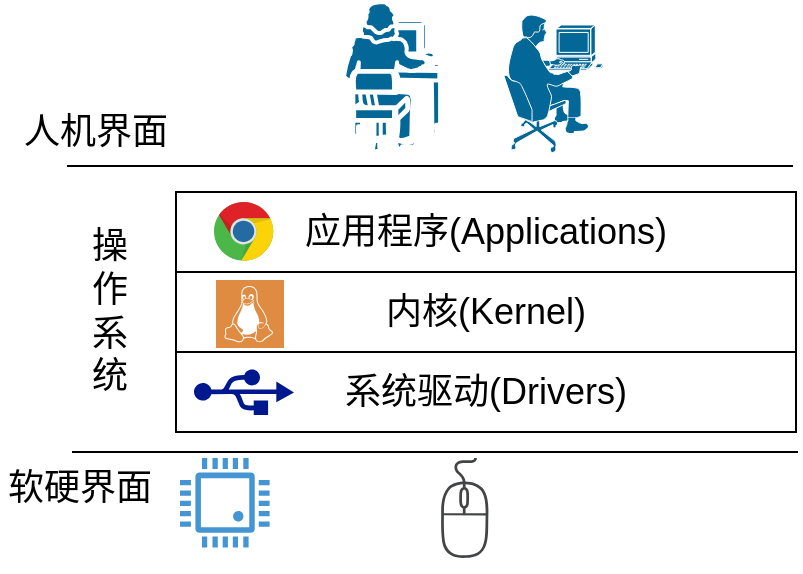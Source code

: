 <mxfile version="16.2.2" type="device"><diagram id="oVZtxA2d-Xnac1Vgho_r" name="Page-1"><mxGraphModel dx="1125" dy="594" grid="1" gridSize="10" guides="1" tooltips="1" connect="1" arrows="1" fold="1" page="1" pageScale="1" pageWidth="850" pageHeight="1100" math="0" shadow="0"><root><mxCell id="0"/><mxCell id="1" parent="0"/><mxCell id="KCsFkLF9oZFqG3GeB3dV-83" value="" style="group" vertex="1" connectable="0" parent="1"><mxGeometry x="270" y="225" width="399" height="285" as="geometry"/></mxCell><mxCell id="KCsFkLF9oZFqG3GeB3dV-45" value="" style="endArrow=none;html=1;rounded=0;fontSize=18;" edge="1" parent="KCsFkLF9oZFqG3GeB3dV-83"><mxGeometry width="50" height="50" relative="1" as="geometry"><mxPoint x="36" y="225" as="sourcePoint"/><mxPoint x="399" y="225" as="targetPoint"/></mxGeometry></mxCell><mxCell id="KCsFkLF9oZFqG3GeB3dV-46" value="" style="endArrow=none;html=1;rounded=0;fontSize=18;" edge="1" parent="KCsFkLF9oZFqG3GeB3dV-83"><mxGeometry width="50" height="50" relative="1" as="geometry"><mxPoint x="33.5" y="82.0" as="sourcePoint"/><mxPoint x="396.5" y="82.0" as="targetPoint"/></mxGeometry></mxCell><mxCell id="KCsFkLF9oZFqG3GeB3dV-47" value="人机界面" style="text;html=1;strokeColor=none;fillColor=none;align=center;verticalAlign=middle;whiteSpace=wrap;rounded=0;fontSize=18;" vertex="1" parent="KCsFkLF9oZFqG3GeB3dV-83"><mxGeometry x="8" y="50" width="80" height="30" as="geometry"/></mxCell><mxCell id="KCsFkLF9oZFqG3GeB3dV-48" value="软硬界面" style="text;html=1;strokeColor=none;fillColor=none;align=center;verticalAlign=middle;whiteSpace=wrap;rounded=0;fontSize=18;" vertex="1" parent="KCsFkLF9oZFqG3GeB3dV-83"><mxGeometry y="228" width="80" height="30" as="geometry"/></mxCell><mxCell id="KCsFkLF9oZFqG3GeB3dV-55" value="" style="shape=mxgraph.cisco.people.pc_man;html=1;pointerEvents=1;dashed=0;fillColor=#036897;strokeColor=#ffffff;strokeWidth=2;verticalLabelPosition=bottom;verticalAlign=top;align=center;outlineConnect=0;fontSize=18;" vertex="1" parent="KCsFkLF9oZFqG3GeB3dV-83"><mxGeometry x="252" y="6" width="50" height="70" as="geometry"/></mxCell><mxCell id="KCsFkLF9oZFqG3GeB3dV-56" value="" style="shape=mxgraph.cisco.people.mac_woman;html=1;pointerEvents=1;dashed=0;fillColor=#036897;strokeColor=#ffffff;strokeWidth=2;verticalLabelPosition=bottom;verticalAlign=top;align=center;outlineConnect=0;fontSize=18;" vertex="1" parent="KCsFkLF9oZFqG3GeB3dV-83"><mxGeometry x="172" width="50" height="80" as="geometry"/></mxCell><mxCell id="KCsFkLF9oZFqG3GeB3dV-58" value="" style="shape=image;html=1;verticalAlign=top;verticalLabelPosition=bottom;labelBackgroundColor=#ffffff;imageAspect=0;aspect=fixed;image=https://cdn2.iconfinder.com/data/icons/mobile-and-internet-business/499/mobile_in_hand-128.png;fontSize=18;" vertex="1" parent="KCsFkLF9oZFqG3GeB3dV-83"><mxGeometry x="322" y="7" width="68" height="68" as="geometry"/></mxCell><mxCell id="KCsFkLF9oZFqG3GeB3dV-59" value="" style="pointerEvents=1;shadow=0;dashed=0;html=1;strokeColor=none;fillColor=#4495D1;labelPosition=center;verticalLabelPosition=bottom;verticalAlign=top;align=center;outlineConnect=0;shape=mxgraph.veeam.cpu;fontSize=18;" vertex="1" parent="KCsFkLF9oZFqG3GeB3dV-83"><mxGeometry x="90" y="228" width="44.8" height="44.8" as="geometry"/></mxCell><mxCell id="KCsFkLF9oZFqG3GeB3dV-64" value="" style="shape=image;html=1;verticalAlign=top;verticalLabelPosition=bottom;labelBackgroundColor=#ffffff;imageAspect=0;aspect=fixed;image=https://cdn2.iconfinder.com/data/icons/bitsies/128/Keyboard-128.png;fontSize=18;" vertex="1" parent="KCsFkLF9oZFqG3GeB3dV-83"><mxGeometry x="150" y="221.4" width="53.6" height="53.6" as="geometry"/></mxCell><mxCell id="KCsFkLF9oZFqG3GeB3dV-65" value="" style="sketch=0;pointerEvents=1;shadow=0;dashed=0;html=1;strokeColor=none;fillColor=#434445;aspect=fixed;labelPosition=center;verticalLabelPosition=bottom;verticalAlign=top;align=center;outlineConnect=0;shape=mxgraph.vvd.mouse;fontSize=18;" vertex="1" parent="KCsFkLF9oZFqG3GeB3dV-83"><mxGeometry x="220" y="228" width="24.5" height="50" as="geometry"/></mxCell><mxCell id="KCsFkLF9oZFqG3GeB3dV-68" value="" style="shape=image;html=1;verticalAlign=top;verticalLabelPosition=bottom;labelBackgroundColor=#ffffff;imageAspect=0;aspect=fixed;image=https://cdn2.iconfinder.com/data/icons/bitsies/128/Computer-128.png;fontSize=18;" vertex="1" parent="KCsFkLF9oZFqG3GeB3dV-83"><mxGeometry x="261" y="228" width="57" height="57" as="geometry"/></mxCell><mxCell id="KCsFkLF9oZFqG3GeB3dV-70" value="" style="group" vertex="1" connectable="0" parent="KCsFkLF9oZFqG3GeB3dV-83"><mxGeometry x="88" y="95" width="310" height="120" as="geometry"/></mxCell><mxCell id="KCsFkLF9oZFqG3GeB3dV-8" value="内核(Kernel)" style="rounded=0;whiteSpace=wrap;html=1;fontSize=18;" vertex="1" parent="KCsFkLF9oZFqG3GeB3dV-70"><mxGeometry y="40" width="310" height="40" as="geometry"/></mxCell><mxCell id="KCsFkLF9oZFqG3GeB3dV-10" value="应用程序(Applications)" style="rounded=0;whiteSpace=wrap;html=1;fontSize=18;" vertex="1" parent="KCsFkLF9oZFqG3GeB3dV-70"><mxGeometry width="310" height="40" as="geometry"/></mxCell><mxCell id="KCsFkLF9oZFqG3GeB3dV-44" value="系统驱动(Drivers)" style="rounded=0;whiteSpace=wrap;html=1;fontSize=18;" vertex="1" parent="KCsFkLF9oZFqG3GeB3dV-70"><mxGeometry y="80" width="310" height="40" as="geometry"/></mxCell><mxCell id="KCsFkLF9oZFqG3GeB3dV-72" value="" style="sketch=0;pointerEvents=1;shadow=0;dashed=0;html=1;strokeColor=none;fillColor=#DF8C42;labelPosition=center;verticalLabelPosition=bottom;verticalAlign=top;align=center;outlineConnect=0;shape=mxgraph.veeam2.linux;fontSize=18;" vertex="1" parent="KCsFkLF9oZFqG3GeB3dV-70"><mxGeometry x="20" y="44" width="34" height="34" as="geometry"/></mxCell><mxCell id="KCsFkLF9oZFqG3GeB3dV-76" value="" style="dashed=0;outlineConnect=0;html=1;align=center;labelPosition=center;verticalLabelPosition=bottom;verticalAlign=top;shape=mxgraph.weblogos.chrome;fontSize=18;" vertex="1" parent="KCsFkLF9oZFqG3GeB3dV-70"><mxGeometry x="19" y="5" width="30" height="30" as="geometry"/></mxCell><mxCell id="KCsFkLF9oZFqG3GeB3dV-77" value="" style="sketch=0;aspect=fixed;pointerEvents=1;shadow=0;dashed=0;html=1;strokeColor=none;labelPosition=center;verticalLabelPosition=bottom;verticalAlign=top;align=center;fillColor=#00188D;shape=mxgraph.mscae.enterprise.usb;fontSize=18;" vertex="1" parent="KCsFkLF9oZFqG3GeB3dV-70"><mxGeometry x="9" y="88.5" width="50" height="23" as="geometry"/></mxCell><mxCell id="KCsFkLF9oZFqG3GeB3dV-71" value="" style="shape=image;html=1;verticalAlign=top;verticalLabelPosition=bottom;labelBackgroundColor=#ffffff;imageAspect=0;aspect=fixed;image=https://cdn2.iconfinder.com/data/icons/essential-web-3/50/game-control-entertainment-joy-panel-128.png;fontSize=18;" vertex="1" parent="KCsFkLF9oZFqG3GeB3dV-83"><mxGeometry x="330" y="228" width="57" height="57" as="geometry"/></mxCell><mxCell id="KCsFkLF9oZFqG3GeB3dV-81" value="操作系统" style="text;html=1;strokeColor=none;fillColor=none;align=center;verticalAlign=middle;whiteSpace=wrap;rounded=0;fontSize=18;" vertex="1" parent="KCsFkLF9oZFqG3GeB3dV-83"><mxGeometry x="40" y="105" width="30" height="100" as="geometry"/></mxCell></root></mxGraphModel></diagram></mxfile>